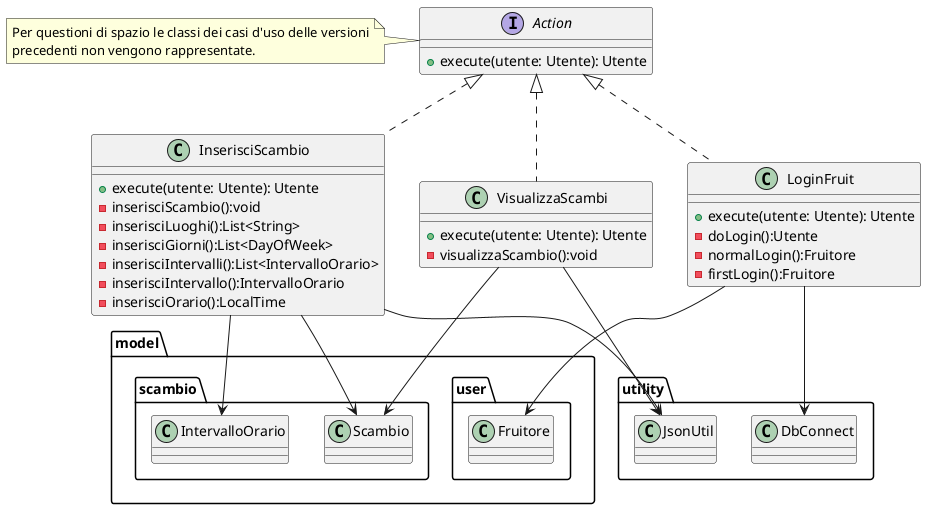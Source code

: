 @startuml controller



interface Action{
    +execute(utente: Utente): Utente
}

note left of Action
    Per questioni di spazio le classi dei casi d'uso delle versioni
    precedenti non vengono rappresentate.
endnote

class InserisciScambio implements Action{
    +execute(utente: Utente): Utente
    -inserisciScambio():void
    -inserisciLuoghi():List<String>
    -inserisciGiorni():List<DayOfWeek>
    -inserisciIntervalli():List<IntervalloOrario>
    -inserisciIntervallo():IntervalloOrario
    -inserisciOrario():LocalTime

}

class VisualizzaScambi implements Action{
    +execute(utente: Utente): Utente
    -visualizzaScambio():void
}

class LoginFruit implements Action{
    +execute(utente: Utente): Utente
    -doLogin():Utente
    -normalLogin():Fruitore
    -firstLogin():Fruitore
}

InserisciScambio --> model.scambio.IntervalloOrario
InserisciScambio --> model.scambio.Scambio
VisualizzaScambi --> model.scambio.Scambio
LoginFruit --> model.user.Fruitore
LoginFruit --> utility.DbConnect
InserisciScambio --> utility.JsonUtil
VisualizzaScambi --> utility.JsonUtil

@enduml
